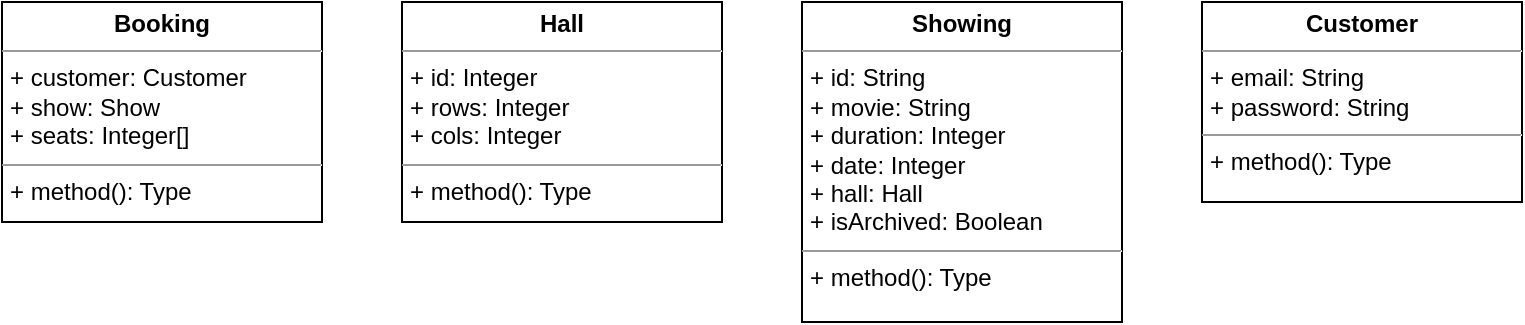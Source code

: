 <mxfile version="16.5.1" type="device"><diagram id="dj-DdR6H1jlCQPad-tbh" name="Page-1"><mxGraphModel dx="1102" dy="1025" grid="1" gridSize="10" guides="1" tooltips="1" connect="1" arrows="1" fold="1" page="1" pageScale="1" pageWidth="1600" pageHeight="1200" math="0" shadow="0"><root><mxCell id="0"/><mxCell id="1" parent="0"/><mxCell id="V6FEZaB6El_ojP_tR8SB-1" value="&lt;p style=&quot;margin:0px;margin-top:4px;text-align:center;&quot;&gt;&lt;b&gt;Customer&lt;/b&gt;&lt;/p&gt;&lt;hr size=&quot;1&quot;&gt;&lt;p style=&quot;margin:0px;margin-left:4px;&quot;&gt;+ email: String&lt;/p&gt;&lt;p style=&quot;margin:0px;margin-left:4px;&quot;&gt;+ password: String&lt;/p&gt;&lt;hr size=&quot;1&quot;&gt;&lt;p style=&quot;margin:0px;margin-left:4px;&quot;&gt;+ method(): Type&lt;/p&gt;" style="verticalAlign=top;align=left;overflow=fill;fontSize=12;fontFamily=Helvetica;html=1;" parent="1" vertex="1"><mxGeometry x="640" y="40" width="160" height="100" as="geometry"/></mxCell><mxCell id="V6FEZaB6El_ojP_tR8SB-2" value="&lt;p style=&quot;margin: 0px ; margin-top: 4px ; text-align: center&quot;&gt;&lt;b&gt;Showing&lt;/b&gt;&lt;/p&gt;&lt;hr size=&quot;1&quot;&gt;&lt;p style=&quot;margin: 0px ; margin-left: 4px&quot;&gt;+ id: String&lt;/p&gt;&lt;p style=&quot;margin: 0px ; margin-left: 4px&quot;&gt;+ movie: String&lt;/p&gt;&lt;p style=&quot;margin: 0px ; margin-left: 4px&quot;&gt;+ duration: Integer&lt;/p&gt;&lt;p style=&quot;margin: 0px ; margin-left: 4px&quot;&gt;+ date: Integer&lt;/p&gt;&lt;p style=&quot;margin: 0px ; margin-left: 4px&quot;&gt;+ hall: Hall&lt;/p&gt;&lt;p style=&quot;margin: 0px ; margin-left: 4px&quot;&gt;+ isArchived: Boolean&lt;/p&gt;&lt;hr size=&quot;1&quot;&gt;&lt;p style=&quot;margin: 0px ; margin-left: 4px&quot;&gt;+ method(): Type&lt;/p&gt;" style="verticalAlign=top;align=left;overflow=fill;fontSize=12;fontFamily=Helvetica;html=1;" parent="1" vertex="1"><mxGeometry x="440" y="40" width="160" height="160" as="geometry"/></mxCell><mxCell id="V6FEZaB6El_ojP_tR8SB-3" value="&lt;p style=&quot;margin:0px;margin-top:4px;text-align:center;&quot;&gt;&lt;b&gt;Hall&lt;/b&gt;&lt;/p&gt;&lt;hr size=&quot;1&quot;&gt;&lt;p style=&quot;margin:0px;margin-left:4px;&quot;&gt;+ id: Integer&lt;/p&gt;&lt;p style=&quot;margin:0px;margin-left:4px;&quot;&gt;+ rows: Integer&lt;/p&gt;&lt;p style=&quot;margin:0px;margin-left:4px;&quot;&gt;+ cols: Integer&lt;/p&gt;&lt;hr size=&quot;1&quot;&gt;&lt;p style=&quot;margin:0px;margin-left:4px;&quot;&gt;+ method(): Type&lt;/p&gt;" style="verticalAlign=top;align=left;overflow=fill;fontSize=12;fontFamily=Helvetica;html=1;" parent="1" vertex="1"><mxGeometry x="240" y="40" width="160" height="110" as="geometry"/></mxCell><mxCell id="V6FEZaB6El_ojP_tR8SB-4" value="&lt;p style=&quot;margin:0px;margin-top:4px;text-align:center;&quot;&gt;&lt;b&gt;Booking&lt;/b&gt;&lt;/p&gt;&lt;hr size=&quot;1&quot;&gt;&lt;p style=&quot;margin:0px;margin-left:4px;&quot;&gt;+ customer: Customer&lt;/p&gt;&lt;p style=&quot;margin:0px;margin-left:4px;&quot;&gt;+ show: Show&lt;/p&gt;&lt;p style=&quot;margin:0px;margin-left:4px;&quot;&gt;+ seats: Integer[]&lt;/p&gt;&lt;hr size=&quot;1&quot;&gt;&lt;p style=&quot;margin:0px;margin-left:4px;&quot;&gt;+ method(): Type&lt;/p&gt;" style="verticalAlign=top;align=left;overflow=fill;fontSize=12;fontFamily=Helvetica;html=1;" parent="1" vertex="1"><mxGeometry x="40" y="40" width="160" height="110" as="geometry"/></mxCell></root></mxGraphModel></diagram></mxfile>